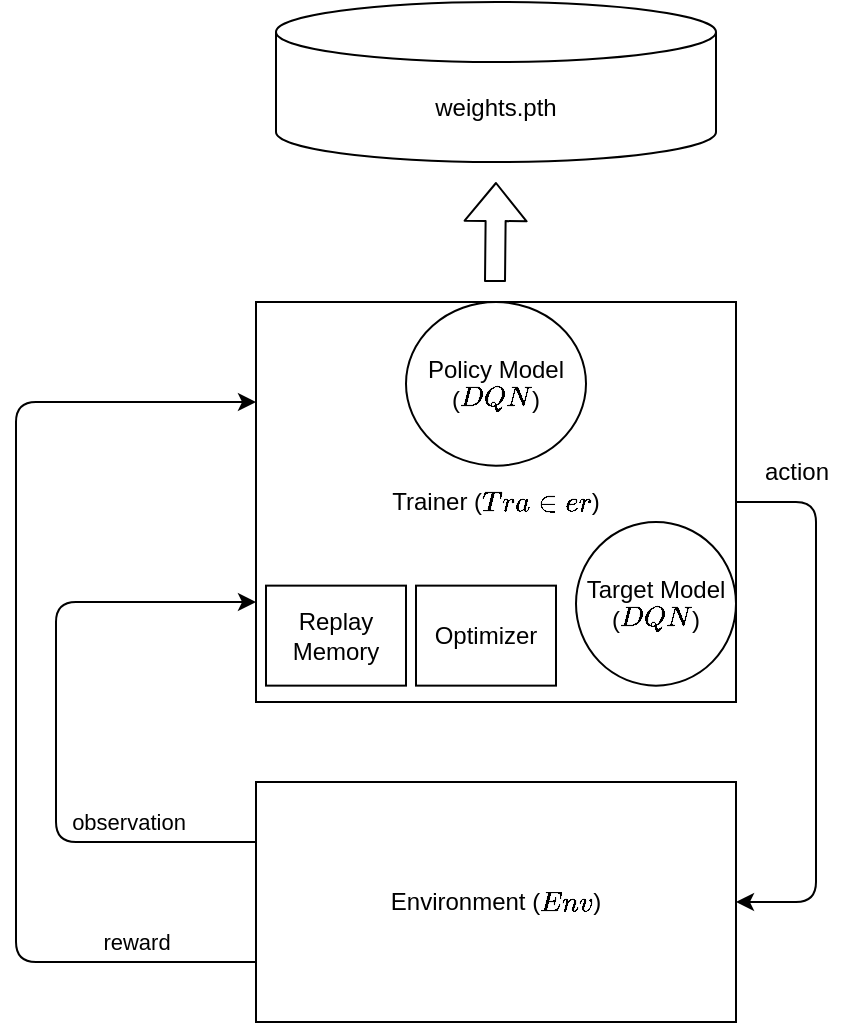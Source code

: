 <mxfile>
    <diagram id="oeE0scEAqZ4WOCVvKyFh" name="Page-1">
        <mxGraphModel dx="499" dy="700" grid="1" gridSize="10" guides="1" tooltips="1" connect="1" arrows="1" fold="1" page="1" pageScale="1" pageWidth="850" pageHeight="1100" math="0" shadow="0">
            <root>
                <mxCell id="0"/>
                <mxCell id="1" parent="0"/>
                <mxCell id="4" value="Environment (`Env`)" style="rounded=0;whiteSpace=wrap;html=1;" parent="1" vertex="1">
                    <mxGeometry x="280" y="400" width="240" height="120" as="geometry"/>
                </mxCell>
                <mxCell id="5" value="" style="group" parent="1" vertex="1" connectable="0">
                    <mxGeometry x="280" y="160" width="250" height="200" as="geometry"/>
                </mxCell>
                <mxCell id="2" value="Trainer (`Trainer`)" style="rounded=0;whiteSpace=wrap;html=1;" parent="5" vertex="1">
                    <mxGeometry width="240" height="200.0" as="geometry"/>
                </mxCell>
                <mxCell id="3" value="Policy Model&lt;br&gt;(`DQN`)" style="ellipse;whiteSpace=wrap;html=1;" parent="5" vertex="1">
                    <mxGeometry x="75" y="0.003" width="90" height="81.817" as="geometry"/>
                </mxCell>
                <mxCell id="12" value="Target Model &lt;br&gt;(`DQN`)" style="ellipse;whiteSpace=wrap;html=1;" vertex="1" parent="5">
                    <mxGeometry x="160" y="110" width="80" height="81.82" as="geometry"/>
                </mxCell>
                <mxCell id="14" value="Replay Memory" style="rounded=0;whiteSpace=wrap;html=1;" vertex="1" parent="5">
                    <mxGeometry x="5" y="141.82" width="70" height="50" as="geometry"/>
                </mxCell>
                <mxCell id="20" value="Optimizer" style="rounded=0;whiteSpace=wrap;html=1;" vertex="1" parent="5">
                    <mxGeometry x="80" y="141.82" width="70" height="50" as="geometry"/>
                </mxCell>
                <mxCell id="6" value="" style="endArrow=classic;html=1;exitX=0;exitY=0.75;exitDx=0;exitDy=0;entryX=0;entryY=0.25;entryDx=0;entryDy=0;" parent="1" source="4" target="2" edge="1">
                    <mxGeometry width="50" height="50" relative="1" as="geometry">
                        <mxPoint x="370" y="380" as="sourcePoint"/>
                        <mxPoint x="420" y="330" as="targetPoint"/>
                        <Array as="points">
                            <mxPoint x="160" y="490"/>
                            <mxPoint x="160" y="210"/>
                        </Array>
                    </mxGeometry>
                </mxCell>
                <mxCell id="7" value="" style="endArrow=classic;html=1;exitX=0;exitY=0.25;exitDx=0;exitDy=0;entryX=0;entryY=0.75;entryDx=0;entryDy=0;" parent="1" source="4" target="2" edge="1">
                    <mxGeometry width="50" height="50" relative="1" as="geometry">
                        <mxPoint x="260" y="440" as="sourcePoint"/>
                        <mxPoint x="260" y="220" as="targetPoint"/>
                        <Array as="points">
                            <mxPoint x="180" y="430"/>
                            <mxPoint x="180" y="310"/>
                        </Array>
                    </mxGeometry>
                </mxCell>
                <mxCell id="8" value="observation" style="edgeLabel;html=1;align=center;verticalAlign=middle;resizable=0;points=[];" parent="7" vertex="1" connectable="0">
                    <mxGeometry x="-0.561" y="-3" relative="1" as="geometry">
                        <mxPoint x="6" y="-7" as="offset"/>
                    </mxGeometry>
                </mxCell>
                <mxCell id="9" value="reward" style="edgeLabel;html=1;align=center;verticalAlign=middle;resizable=0;points=[];" parent="1" vertex="1" connectable="0">
                    <mxGeometry x="220" y="480" as="geometry"/>
                </mxCell>
                <mxCell id="10" value="" style="endArrow=classic;html=1;exitX=1;exitY=0.5;exitDx=0;exitDy=0;entryX=1;entryY=0.5;entryDx=0;entryDy=0;" parent="1" source="2" target="4" edge="1">
                    <mxGeometry width="50" height="50" relative="1" as="geometry">
                        <mxPoint x="370" y="380" as="sourcePoint"/>
                        <mxPoint x="640" y="550" as="targetPoint"/>
                        <Array as="points">
                            <mxPoint x="560" y="260"/>
                            <mxPoint x="560" y="380"/>
                            <mxPoint x="560" y="460"/>
                        </Array>
                    </mxGeometry>
                </mxCell>
                <mxCell id="11" value="action" style="text;html=1;align=center;verticalAlign=middle;resizable=0;points=[];autosize=1;strokeColor=none;fillColor=none;" parent="1" vertex="1">
                    <mxGeometry x="520" y="230" width="60" height="30" as="geometry"/>
                </mxCell>
                <mxCell id="21" value="" style="shape=flexArrow;endArrow=classic;html=1;" edge="1" parent="1">
                    <mxGeometry width="50" height="50" relative="1" as="geometry">
                        <mxPoint x="399.5" y="150" as="sourcePoint"/>
                        <mxPoint x="400" y="100" as="targetPoint"/>
                    </mxGeometry>
                </mxCell>
                <mxCell id="22" value="weights.pth" style="shape=cylinder3;whiteSpace=wrap;html=1;boundedLbl=1;backgroundOutline=1;size=15;" vertex="1" parent="1">
                    <mxGeometry x="290" y="10" width="220" height="80" as="geometry"/>
                </mxCell>
            </root>
        </mxGraphModel>
    </diagram>
</mxfile>